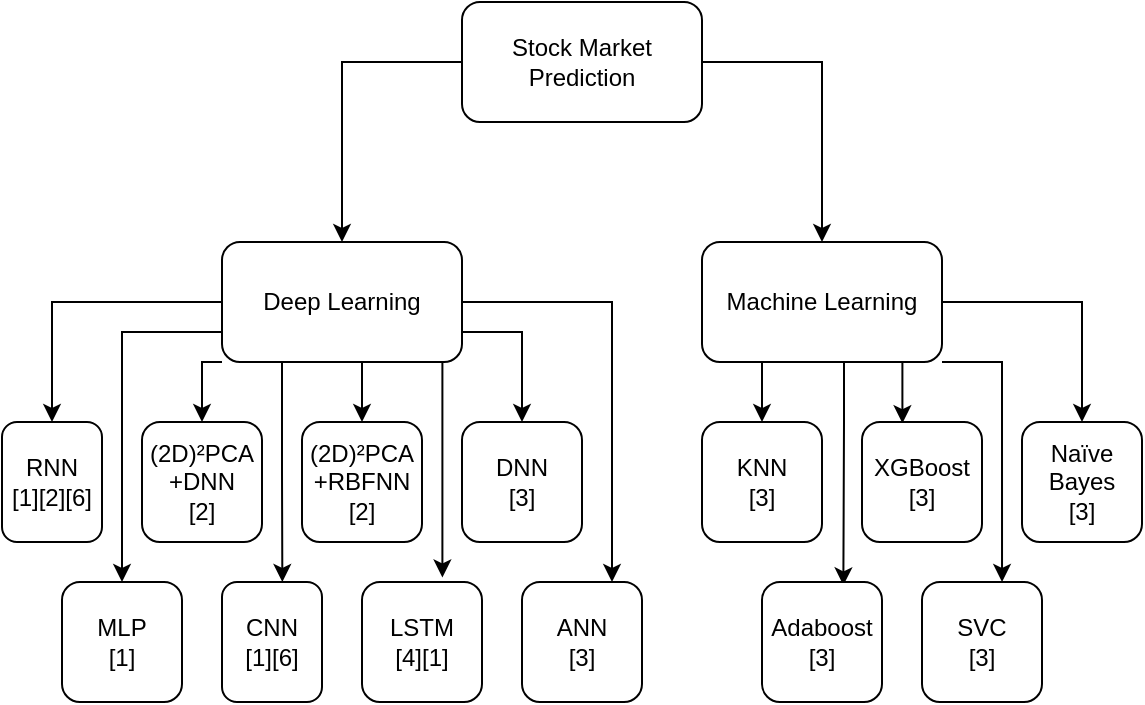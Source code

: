 <mxfile>
    <diagram id="9yztUmSe3imLn3f3NpPH" name="Page-1">
        <mxGraphModel dx="920" dy="1264" grid="1" gridSize="10" guides="1" tooltips="1" connect="1" arrows="1" fold="1" page="1" pageScale="1" pageWidth="850" pageHeight="1100" math="0" shadow="0">
            <root>
                <mxCell id="0"/>
                <mxCell id="1" parent="0"/>
                <mxCell id="23" style="edgeStyle=orthogonalEdgeStyle;rounded=0;orthogonalLoop=1;jettySize=auto;html=1;exitX=0;exitY=0.5;exitDx=0;exitDy=0;entryX=0.5;entryY=0;entryDx=0;entryDy=0;" edge="1" parent="1" source="3" target="4">
                    <mxGeometry relative="1" as="geometry"/>
                </mxCell>
                <mxCell id="24" style="edgeStyle=orthogonalEdgeStyle;rounded=0;orthogonalLoop=1;jettySize=auto;html=1;exitX=1;exitY=0.5;exitDx=0;exitDy=0;entryX=0.5;entryY=0;entryDx=0;entryDy=0;" edge="1" parent="1" source="3" target="5">
                    <mxGeometry relative="1" as="geometry"/>
                </mxCell>
                <mxCell id="3" value="Stock Market Prediction" style="rounded=1;whiteSpace=wrap;html=1;" vertex="1" parent="1">
                    <mxGeometry x="230" width="120" height="60" as="geometry"/>
                </mxCell>
                <mxCell id="14" style="edgeStyle=orthogonalEdgeStyle;rounded=0;orthogonalLoop=1;jettySize=auto;html=1;exitX=0;exitY=0.5;exitDx=0;exitDy=0;entryX=0.5;entryY=0;entryDx=0;entryDy=0;" edge="1" parent="1" source="4" target="7">
                    <mxGeometry relative="1" as="geometry"/>
                </mxCell>
                <mxCell id="15" style="edgeStyle=orthogonalEdgeStyle;rounded=0;orthogonalLoop=1;jettySize=auto;html=1;exitX=0;exitY=0.75;exitDx=0;exitDy=0;entryX=0.5;entryY=0;entryDx=0;entryDy=0;" edge="1" parent="1" source="4" target="11">
                    <mxGeometry relative="1" as="geometry"/>
                </mxCell>
                <mxCell id="16" style="edgeStyle=orthogonalEdgeStyle;rounded=0;orthogonalLoop=1;jettySize=auto;html=1;exitX=0;exitY=1;exitDx=0;exitDy=0;entryX=0.5;entryY=0;entryDx=0;entryDy=0;" edge="1" parent="1" source="4" target="8">
                    <mxGeometry relative="1" as="geometry"/>
                </mxCell>
                <mxCell id="18" style="edgeStyle=orthogonalEdgeStyle;rounded=0;orthogonalLoop=1;jettySize=auto;html=1;exitX=0.25;exitY=1;exitDx=0;exitDy=0;" edge="1" parent="1" source="4">
                    <mxGeometry relative="1" as="geometry">
                        <mxPoint x="140.176" y="290" as="targetPoint"/>
                        <mxPoint x="140" y="190" as="sourcePoint"/>
                        <Array as="points"/>
                    </mxGeometry>
                </mxCell>
                <mxCell id="19" style="edgeStyle=orthogonalEdgeStyle;rounded=0;orthogonalLoop=1;jettySize=auto;html=1;exitX=0.5;exitY=1;exitDx=0;exitDy=0;entryX=0.5;entryY=0;entryDx=0;entryDy=0;" edge="1" parent="1" source="4" target="9">
                    <mxGeometry relative="1" as="geometry"/>
                </mxCell>
                <mxCell id="20" style="edgeStyle=orthogonalEdgeStyle;rounded=0;orthogonalLoop=1;jettySize=auto;html=1;exitX=0.75;exitY=1;exitDx=0;exitDy=0;entryX=0.67;entryY=-0.038;entryDx=0;entryDy=0;entryPerimeter=0;" edge="1" parent="1" source="4" target="12">
                    <mxGeometry relative="1" as="geometry">
                        <Array as="points">
                            <mxPoint x="220" y="180"/>
                        </Array>
                    </mxGeometry>
                </mxCell>
                <mxCell id="21" style="edgeStyle=orthogonalEdgeStyle;rounded=0;orthogonalLoop=1;jettySize=auto;html=1;exitX=1;exitY=0.75;exitDx=0;exitDy=0;entryX=0.5;entryY=0;entryDx=0;entryDy=0;" edge="1" parent="1" source="4" target="10">
                    <mxGeometry relative="1" as="geometry"/>
                </mxCell>
                <mxCell id="22" style="edgeStyle=orthogonalEdgeStyle;rounded=0;orthogonalLoop=1;jettySize=auto;html=1;exitX=1;exitY=0.5;exitDx=0;exitDy=0;entryX=0.75;entryY=0;entryDx=0;entryDy=0;" edge="1" parent="1" source="4" target="13">
                    <mxGeometry relative="1" as="geometry"/>
                </mxCell>
                <mxCell id="4" value="Deep Learning" style="rounded=1;whiteSpace=wrap;html=1;" vertex="1" parent="1">
                    <mxGeometry x="110" y="120" width="120" height="60" as="geometry"/>
                </mxCell>
                <mxCell id="30" style="edgeStyle=orthogonalEdgeStyle;rounded=0;orthogonalLoop=1;jettySize=auto;html=1;exitX=0.25;exitY=1;exitDx=0;exitDy=0;entryX=0.5;entryY=0;entryDx=0;entryDy=0;" edge="1" parent="1" source="5" target="25">
                    <mxGeometry relative="1" as="geometry"/>
                </mxCell>
                <mxCell id="32" style="edgeStyle=orthogonalEdgeStyle;rounded=0;orthogonalLoop=1;jettySize=auto;html=1;entryX=0.678;entryY=0.028;entryDx=0;entryDy=0;entryPerimeter=0;" edge="1" parent="1" source="5" target="27">
                    <mxGeometry relative="1" as="geometry">
                        <Array as="points">
                            <mxPoint x="421" y="210"/>
                            <mxPoint x="421" y="210"/>
                        </Array>
                    </mxGeometry>
                </mxCell>
                <mxCell id="33" style="edgeStyle=orthogonalEdgeStyle;rounded=0;orthogonalLoop=1;jettySize=auto;html=1;entryX=0.337;entryY=0.01;entryDx=0;entryDy=0;entryPerimeter=0;" edge="1" parent="1" source="5" target="26">
                    <mxGeometry relative="1" as="geometry">
                        <Array as="points">
                            <mxPoint x="450" y="200"/>
                        </Array>
                    </mxGeometry>
                </mxCell>
                <mxCell id="34" style="edgeStyle=orthogonalEdgeStyle;rounded=0;orthogonalLoop=1;jettySize=auto;html=1;exitX=1;exitY=1;exitDx=0;exitDy=0;entryX=0.667;entryY=0;entryDx=0;entryDy=0;entryPerimeter=0;" edge="1" parent="1" source="5" target="28">
                    <mxGeometry relative="1" as="geometry">
                        <Array as="points">
                            <mxPoint x="500" y="180"/>
                        </Array>
                    </mxGeometry>
                </mxCell>
                <mxCell id="35" style="edgeStyle=orthogonalEdgeStyle;rounded=0;orthogonalLoop=1;jettySize=auto;html=1;exitX=1;exitY=0.5;exitDx=0;exitDy=0;entryX=0.5;entryY=0;entryDx=0;entryDy=0;" edge="1" parent="1" source="5" target="29">
                    <mxGeometry relative="1" as="geometry"/>
                </mxCell>
                <mxCell id="5" value="Machine Learning" style="rounded=1;whiteSpace=wrap;html=1;" vertex="1" parent="1">
                    <mxGeometry x="350" y="120" width="120" height="60" as="geometry"/>
                </mxCell>
                <mxCell id="6" value="CNN&lt;br&gt;[1][6]" style="rounded=1;whiteSpace=wrap;html=1;" vertex="1" parent="1">
                    <mxGeometry x="110" y="290" width="50" height="60" as="geometry"/>
                </mxCell>
                <mxCell id="7" value="RNN&lt;br&gt;[1][2][6]" style="rounded=1;whiteSpace=wrap;html=1;" vertex="1" parent="1">
                    <mxGeometry y="210" width="50" height="60" as="geometry"/>
                </mxCell>
                <mxCell id="8" value="(2D)²PCA +DNN&lt;br&gt;[2]" style="rounded=1;whiteSpace=wrap;html=1;" vertex="1" parent="1">
                    <mxGeometry x="70" y="210" width="60" height="60" as="geometry"/>
                </mxCell>
                <mxCell id="9" value="(2D)²PCA +RBFNN&lt;br&gt;[2]" style="rounded=1;whiteSpace=wrap;html=1;" vertex="1" parent="1">
                    <mxGeometry x="150" y="210" width="60" height="60" as="geometry"/>
                </mxCell>
                <mxCell id="10" value="DNN&lt;br&gt;[3]" style="rounded=1;whiteSpace=wrap;html=1;" vertex="1" parent="1">
                    <mxGeometry x="230" y="210" width="60" height="60" as="geometry"/>
                </mxCell>
                <mxCell id="11" value="MLP&lt;br&gt;[1]" style="rounded=1;whiteSpace=wrap;html=1;" vertex="1" parent="1">
                    <mxGeometry x="30" y="290" width="60" height="60" as="geometry"/>
                </mxCell>
                <mxCell id="12" value="LSTM&lt;br&gt;[4][1]" style="rounded=1;whiteSpace=wrap;html=1;" vertex="1" parent="1">
                    <mxGeometry x="180" y="290" width="60" height="60" as="geometry"/>
                </mxCell>
                <mxCell id="13" value="ANN&lt;br&gt;[3]" style="rounded=1;whiteSpace=wrap;html=1;" vertex="1" parent="1">
                    <mxGeometry x="260" y="290" width="60" height="60" as="geometry"/>
                </mxCell>
                <mxCell id="25" value="KNN&lt;br&gt;[3]" style="rounded=1;whiteSpace=wrap;html=1;" vertex="1" parent="1">
                    <mxGeometry x="350" y="210" width="60" height="60" as="geometry"/>
                </mxCell>
                <mxCell id="26" value="XGBoost&lt;br&gt;[3]" style="rounded=1;whiteSpace=wrap;html=1;" vertex="1" parent="1">
                    <mxGeometry x="430" y="210" width="60" height="60" as="geometry"/>
                </mxCell>
                <mxCell id="27" value="Adaboost&lt;br&gt;[3]" style="rounded=1;whiteSpace=wrap;html=1;" vertex="1" parent="1">
                    <mxGeometry x="380" y="290" width="60" height="60" as="geometry"/>
                </mxCell>
                <mxCell id="28" value="SVC&lt;br&gt;[3]" style="rounded=1;whiteSpace=wrap;html=1;" vertex="1" parent="1">
                    <mxGeometry x="460" y="290" width="60" height="60" as="geometry"/>
                </mxCell>
                <mxCell id="29" value="Naïve Bayes&lt;br&gt;[3]" style="rounded=1;whiteSpace=wrap;html=1;" vertex="1" parent="1">
                    <mxGeometry x="510" y="210" width="60" height="60" as="geometry"/>
                </mxCell>
            </root>
        </mxGraphModel>
    </diagram>
</mxfile>